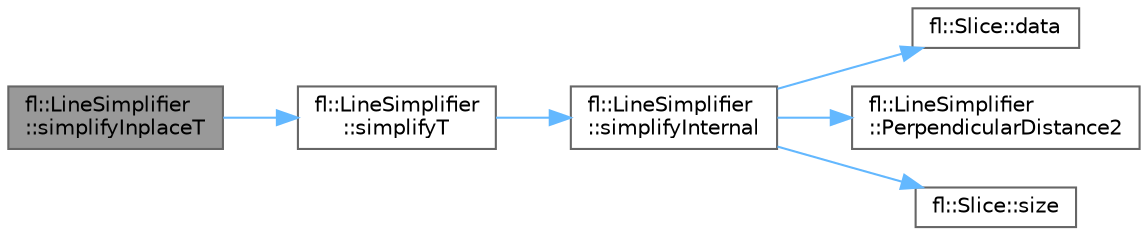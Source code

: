 digraph "fl::LineSimplifier::simplifyInplaceT"
{
 // INTERACTIVE_SVG=YES
 // LATEX_PDF_SIZE
  bgcolor="transparent";
  edge [fontname=Helvetica,fontsize=10,labelfontname=Helvetica,labelfontsize=10];
  node [fontname=Helvetica,fontsize=10,shape=box,height=0.2,width=0.4];
  rankdir="LR";
  Node1 [id="Node000001",label="fl::LineSimplifier\l::simplifyInplaceT",height=0.2,width=0.4,color="gray40", fillcolor="grey60", style="filled", fontcolor="black",tooltip=" "];
  Node1 -> Node2 [id="edge1_Node000001_Node000002",color="steelblue1",style="solid",tooltip=" "];
  Node2 [id="Node000002",label="fl::LineSimplifier\l::simplifyT",height=0.2,width=0.4,color="grey40", fillcolor="white", style="filled",URL="$dc/d4a/classfl_1_1_line_simplifier_a1e11a20d5458f02bdcba9d036c78ef9b.html#a1e11a20d5458f02bdcba9d036c78ef9b",tooltip=" "];
  Node2 -> Node3 [id="edge2_Node000002_Node000003",color="steelblue1",style="solid",tooltip=" "];
  Node3 [id="Node000003",label="fl::LineSimplifier\l::simplifyInternal",height=0.2,width=0.4,color="grey40", fillcolor="white", style="filled",URL="$dc/d4a/classfl_1_1_line_simplifier_a64f1c9e03f55225bcffbe6209dc1cda6.html#a64f1c9e03f55225bcffbe6209dc1cda6",tooltip=" "];
  Node3 -> Node4 [id="edge3_Node000003_Node000004",color="steelblue1",style="solid",tooltip=" "];
  Node4 [id="Node000004",label="fl::Slice::data",height=0.2,width=0.4,color="grey40", fillcolor="white", style="filled",URL="$d8/de4/classfl_1_1_slice_ab1d9efdc701eec91c7b89910cab46afe.html#ab1d9efdc701eec91c7b89910cab46afe",tooltip=" "];
  Node3 -> Node5 [id="edge4_Node000003_Node000005",color="steelblue1",style="solid",tooltip=" "];
  Node5 [id="Node000005",label="fl::LineSimplifier\l::PerpendicularDistance2",height=0.2,width=0.4,color="grey40", fillcolor="white", style="filled",URL="$dc/d4a/classfl_1_1_line_simplifier_a4e22268eafeb2709d9c44bf24ad11069.html#a4e22268eafeb2709d9c44bf24ad11069",tooltip=" "];
  Node3 -> Node6 [id="edge5_Node000003_Node000006",color="steelblue1",style="solid",tooltip=" "];
  Node6 [id="Node000006",label="fl::Slice::size",height=0.2,width=0.4,color="grey40", fillcolor="white", style="filled",URL="$d8/de4/classfl_1_1_slice_abe7b0c2539b61d18d30ee571680d5a91.html#abe7b0c2539b61d18d30ee571680d5a91",tooltip=" "];
}

